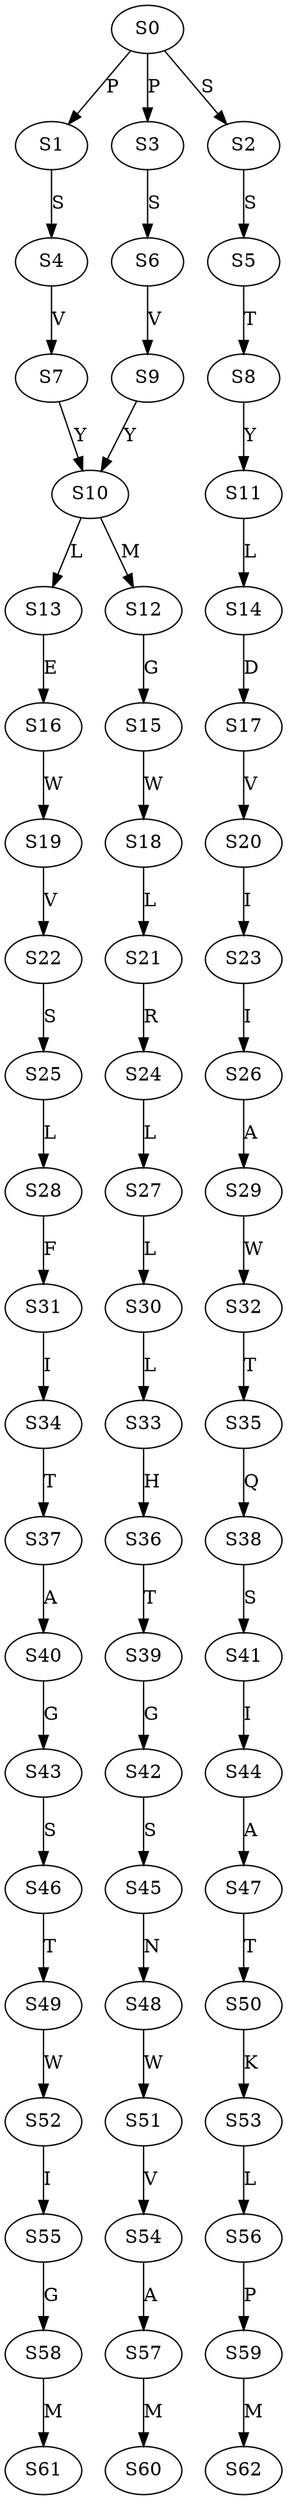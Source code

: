 strict digraph  {
	S0 -> S1 [ label = P ];
	S0 -> S2 [ label = S ];
	S0 -> S3 [ label = P ];
	S1 -> S4 [ label = S ];
	S2 -> S5 [ label = S ];
	S3 -> S6 [ label = S ];
	S4 -> S7 [ label = V ];
	S5 -> S8 [ label = T ];
	S6 -> S9 [ label = V ];
	S7 -> S10 [ label = Y ];
	S8 -> S11 [ label = Y ];
	S9 -> S10 [ label = Y ];
	S10 -> S12 [ label = M ];
	S10 -> S13 [ label = L ];
	S11 -> S14 [ label = L ];
	S12 -> S15 [ label = G ];
	S13 -> S16 [ label = E ];
	S14 -> S17 [ label = D ];
	S15 -> S18 [ label = W ];
	S16 -> S19 [ label = W ];
	S17 -> S20 [ label = V ];
	S18 -> S21 [ label = L ];
	S19 -> S22 [ label = V ];
	S20 -> S23 [ label = I ];
	S21 -> S24 [ label = R ];
	S22 -> S25 [ label = S ];
	S23 -> S26 [ label = I ];
	S24 -> S27 [ label = L ];
	S25 -> S28 [ label = L ];
	S26 -> S29 [ label = A ];
	S27 -> S30 [ label = L ];
	S28 -> S31 [ label = F ];
	S29 -> S32 [ label = W ];
	S30 -> S33 [ label = L ];
	S31 -> S34 [ label = I ];
	S32 -> S35 [ label = T ];
	S33 -> S36 [ label = H ];
	S34 -> S37 [ label = T ];
	S35 -> S38 [ label = Q ];
	S36 -> S39 [ label = T ];
	S37 -> S40 [ label = A ];
	S38 -> S41 [ label = S ];
	S39 -> S42 [ label = G ];
	S40 -> S43 [ label = G ];
	S41 -> S44 [ label = I ];
	S42 -> S45 [ label = S ];
	S43 -> S46 [ label = S ];
	S44 -> S47 [ label = A ];
	S45 -> S48 [ label = N ];
	S46 -> S49 [ label = T ];
	S47 -> S50 [ label = T ];
	S48 -> S51 [ label = W ];
	S49 -> S52 [ label = W ];
	S50 -> S53 [ label = K ];
	S51 -> S54 [ label = V ];
	S52 -> S55 [ label = I ];
	S53 -> S56 [ label = L ];
	S54 -> S57 [ label = A ];
	S55 -> S58 [ label = G ];
	S56 -> S59 [ label = P ];
	S57 -> S60 [ label = M ];
	S58 -> S61 [ label = M ];
	S59 -> S62 [ label = M ];
}
